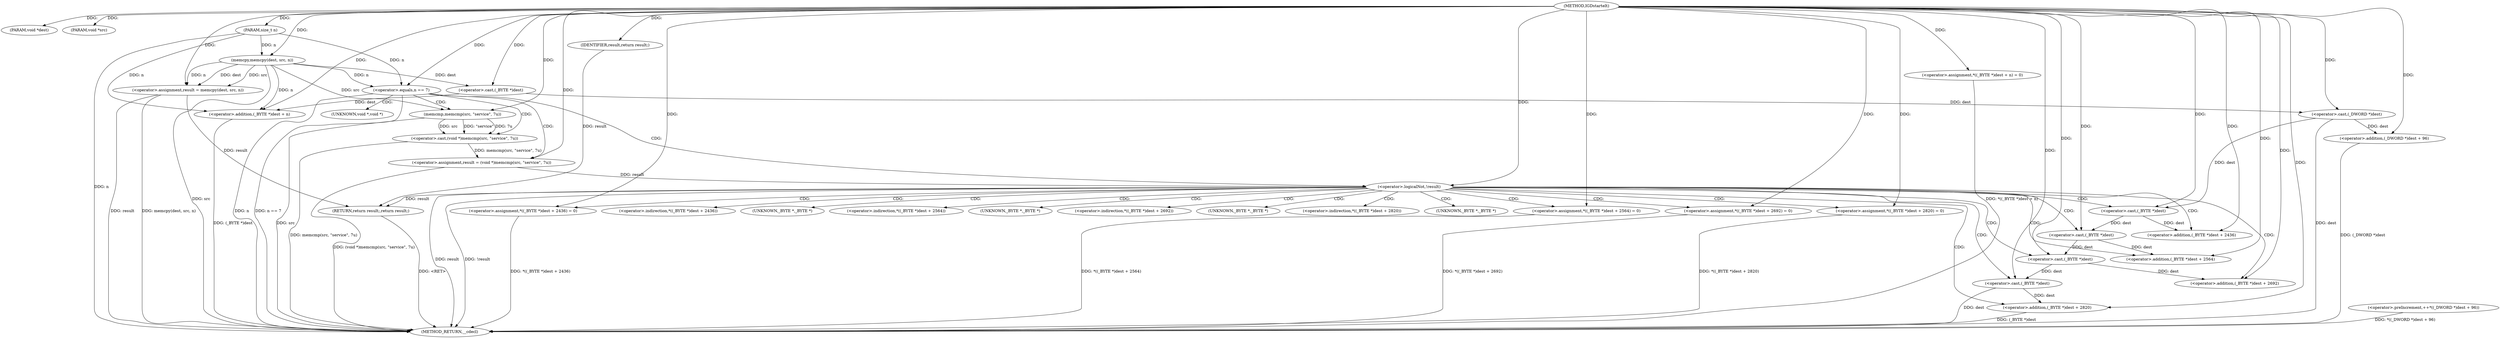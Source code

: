 digraph IGDstartelt {  
"1000102" [label = "(METHOD,IGDstartelt)" ]
"1000180" [label = "(METHOD_RETURN,__cdecl)" ]
"1000103" [label = "(PARAM,void *dest)" ]
"1000104" [label = "(PARAM,void *src)" ]
"1000105" [label = "(PARAM,size_t n)" ]
"1000108" [label = "(<operator>.assignment,result = memcpy(dest, src, n))" ]
"1000110" [label = "(memcpy,memcpy(dest, src, n))" ]
"1000114" [label = "(<operator>.assignment,*((_BYTE *)dest + n) = 0)" ]
"1000116" [label = "(<operator>.addition,(_BYTE *)dest + n)" ]
"1000117" [label = "(<operator>.cast,(_BYTE *)dest)" ]
"1000122" [label = "(<operator>.preIncrement,++*((_DWORD *)dest + 96))" ]
"1000124" [label = "(<operator>.addition,(_DWORD *)dest + 96)" ]
"1000125" [label = "(<operator>.cast,(_DWORD *)dest)" ]
"1000130" [label = "(<operator>.equals,n == 7)" ]
"1000134" [label = "(<operator>.assignment,result = (void *)memcmp(src, \"service\", 7u))" ]
"1000136" [label = "(<operator>.cast,(void *)memcmp(src, \"service\", 7u))" ]
"1000138" [label = "(memcmp,memcmp(src, \"service\", 7u))" ]
"1000143" [label = "(<operator>.logicalNot,!result)" ]
"1000146" [label = "(<operator>.assignment,*((_BYTE *)dest + 2436) = 0)" ]
"1000148" [label = "(<operator>.addition,(_BYTE *)dest + 2436)" ]
"1000149" [label = "(<operator>.cast,(_BYTE *)dest)" ]
"1000154" [label = "(<operator>.assignment,*((_BYTE *)dest + 2564) = 0)" ]
"1000156" [label = "(<operator>.addition,(_BYTE *)dest + 2564)" ]
"1000157" [label = "(<operator>.cast,(_BYTE *)dest)" ]
"1000162" [label = "(<operator>.assignment,*((_BYTE *)dest + 2692) = 0)" ]
"1000164" [label = "(<operator>.addition,(_BYTE *)dest + 2692)" ]
"1000165" [label = "(<operator>.cast,(_BYTE *)dest)" ]
"1000170" [label = "(<operator>.assignment,*((_BYTE *)dest + 2820) = 0)" ]
"1000172" [label = "(<operator>.addition,(_BYTE *)dest + 2820)" ]
"1000173" [label = "(<operator>.cast,(_BYTE *)dest)" ]
"1000178" [label = "(RETURN,return result;,return result;)" ]
"1000179" [label = "(IDENTIFIER,result,return result;)" ]
"1000137" [label = "(UNKNOWN,void *,void *)" ]
"1000147" [label = "(<operator>.indirection,*((_BYTE *)dest + 2436))" ]
"1000150" [label = "(UNKNOWN,_BYTE *,_BYTE *)" ]
"1000155" [label = "(<operator>.indirection,*((_BYTE *)dest + 2564))" ]
"1000158" [label = "(UNKNOWN,_BYTE *,_BYTE *)" ]
"1000163" [label = "(<operator>.indirection,*((_BYTE *)dest + 2692))" ]
"1000166" [label = "(UNKNOWN,_BYTE *,_BYTE *)" ]
"1000171" [label = "(<operator>.indirection,*((_BYTE *)dest + 2820))" ]
"1000174" [label = "(UNKNOWN,_BYTE *,_BYTE *)" ]
  "1000108" -> "1000180"  [ label = "DDG: result"] 
  "1000108" -> "1000180"  [ label = "DDG: memcpy(dest, src, n)"] 
  "1000136" -> "1000180"  [ label = "DDG: memcmp(src, \"service\", 7u)"] 
  "1000130" -> "1000180"  [ label = "DDG: n"] 
  "1000170" -> "1000180"  [ label = "DDG: *((_BYTE *)dest + 2820)"] 
  "1000124" -> "1000180"  [ label = "DDG: (_DWORD *)dest"] 
  "1000143" -> "1000180"  [ label = "DDG: result"] 
  "1000134" -> "1000180"  [ label = "DDG: (void *)memcmp(src, \"service\", 7u)"] 
  "1000143" -> "1000180"  [ label = "DDG: !result"] 
  "1000116" -> "1000180"  [ label = "DDG: (_BYTE *)dest"] 
  "1000138" -> "1000180"  [ label = "DDG: src"] 
  "1000125" -> "1000180"  [ label = "DDG: dest"] 
  "1000162" -> "1000180"  [ label = "DDG: *((_BYTE *)dest + 2692)"] 
  "1000105" -> "1000180"  [ label = "DDG: n"] 
  "1000130" -> "1000180"  [ label = "DDG: n == 7"] 
  "1000146" -> "1000180"  [ label = "DDG: *((_BYTE *)dest + 2436)"] 
  "1000154" -> "1000180"  [ label = "DDG: *((_BYTE *)dest + 2564)"] 
  "1000114" -> "1000180"  [ label = "DDG: *((_BYTE *)dest + n)"] 
  "1000172" -> "1000180"  [ label = "DDG: (_BYTE *)dest"] 
  "1000110" -> "1000180"  [ label = "DDG: src"] 
  "1000173" -> "1000180"  [ label = "DDG: dest"] 
  "1000122" -> "1000180"  [ label = "DDG: *((_DWORD *)dest + 96)"] 
  "1000178" -> "1000180"  [ label = "DDG: <RET>"] 
  "1000102" -> "1000103"  [ label = "DDG: "] 
  "1000102" -> "1000104"  [ label = "DDG: "] 
  "1000102" -> "1000105"  [ label = "DDG: "] 
  "1000110" -> "1000108"  [ label = "DDG: dest"] 
  "1000110" -> "1000108"  [ label = "DDG: src"] 
  "1000110" -> "1000108"  [ label = "DDG: n"] 
  "1000102" -> "1000108"  [ label = "DDG: "] 
  "1000102" -> "1000110"  [ label = "DDG: "] 
  "1000105" -> "1000110"  [ label = "DDG: n"] 
  "1000102" -> "1000114"  [ label = "DDG: "] 
  "1000117" -> "1000116"  [ label = "DDG: dest"] 
  "1000110" -> "1000117"  [ label = "DDG: dest"] 
  "1000102" -> "1000117"  [ label = "DDG: "] 
  "1000110" -> "1000116"  [ label = "DDG: n"] 
  "1000105" -> "1000116"  [ label = "DDG: n"] 
  "1000102" -> "1000116"  [ label = "DDG: "] 
  "1000125" -> "1000124"  [ label = "DDG: dest"] 
  "1000117" -> "1000125"  [ label = "DDG: dest"] 
  "1000102" -> "1000125"  [ label = "DDG: "] 
  "1000102" -> "1000124"  [ label = "DDG: "] 
  "1000105" -> "1000130"  [ label = "DDG: n"] 
  "1000102" -> "1000130"  [ label = "DDG: "] 
  "1000110" -> "1000130"  [ label = "DDG: n"] 
  "1000136" -> "1000134"  [ label = "DDG: memcmp(src, \"service\", 7u)"] 
  "1000102" -> "1000134"  [ label = "DDG: "] 
  "1000138" -> "1000136"  [ label = "DDG: src"] 
  "1000138" -> "1000136"  [ label = "DDG: \"service\""] 
  "1000138" -> "1000136"  [ label = "DDG: 7u"] 
  "1000110" -> "1000138"  [ label = "DDG: src"] 
  "1000102" -> "1000138"  [ label = "DDG: "] 
  "1000134" -> "1000143"  [ label = "DDG: result"] 
  "1000102" -> "1000143"  [ label = "DDG: "] 
  "1000102" -> "1000146"  [ label = "DDG: "] 
  "1000149" -> "1000148"  [ label = "DDG: dest"] 
  "1000125" -> "1000149"  [ label = "DDG: dest"] 
  "1000102" -> "1000149"  [ label = "DDG: "] 
  "1000102" -> "1000148"  [ label = "DDG: "] 
  "1000102" -> "1000154"  [ label = "DDG: "] 
  "1000157" -> "1000156"  [ label = "DDG: dest"] 
  "1000149" -> "1000157"  [ label = "DDG: dest"] 
  "1000102" -> "1000157"  [ label = "DDG: "] 
  "1000102" -> "1000156"  [ label = "DDG: "] 
  "1000102" -> "1000162"  [ label = "DDG: "] 
  "1000165" -> "1000164"  [ label = "DDG: dest"] 
  "1000157" -> "1000165"  [ label = "DDG: dest"] 
  "1000102" -> "1000165"  [ label = "DDG: "] 
  "1000102" -> "1000164"  [ label = "DDG: "] 
  "1000102" -> "1000170"  [ label = "DDG: "] 
  "1000173" -> "1000172"  [ label = "DDG: dest"] 
  "1000165" -> "1000173"  [ label = "DDG: dest"] 
  "1000102" -> "1000173"  [ label = "DDG: "] 
  "1000102" -> "1000172"  [ label = "DDG: "] 
  "1000179" -> "1000178"  [ label = "DDG: result"] 
  "1000143" -> "1000178"  [ label = "DDG: result"] 
  "1000108" -> "1000178"  [ label = "DDG: result"] 
  "1000102" -> "1000179"  [ label = "DDG: "] 
  "1000130" -> "1000143"  [ label = "CDG: "] 
  "1000130" -> "1000138"  [ label = "CDG: "] 
  "1000130" -> "1000137"  [ label = "CDG: "] 
  "1000130" -> "1000136"  [ label = "CDG: "] 
  "1000130" -> "1000134"  [ label = "CDG: "] 
  "1000143" -> "1000174"  [ label = "CDG: "] 
  "1000143" -> "1000173"  [ label = "CDG: "] 
  "1000143" -> "1000172"  [ label = "CDG: "] 
  "1000143" -> "1000171"  [ label = "CDG: "] 
  "1000143" -> "1000170"  [ label = "CDG: "] 
  "1000143" -> "1000166"  [ label = "CDG: "] 
  "1000143" -> "1000165"  [ label = "CDG: "] 
  "1000143" -> "1000164"  [ label = "CDG: "] 
  "1000143" -> "1000163"  [ label = "CDG: "] 
  "1000143" -> "1000162"  [ label = "CDG: "] 
  "1000143" -> "1000158"  [ label = "CDG: "] 
  "1000143" -> "1000157"  [ label = "CDG: "] 
  "1000143" -> "1000156"  [ label = "CDG: "] 
  "1000143" -> "1000155"  [ label = "CDG: "] 
  "1000143" -> "1000154"  [ label = "CDG: "] 
  "1000143" -> "1000150"  [ label = "CDG: "] 
  "1000143" -> "1000149"  [ label = "CDG: "] 
  "1000143" -> "1000148"  [ label = "CDG: "] 
  "1000143" -> "1000147"  [ label = "CDG: "] 
  "1000143" -> "1000146"  [ label = "CDG: "] 
}
